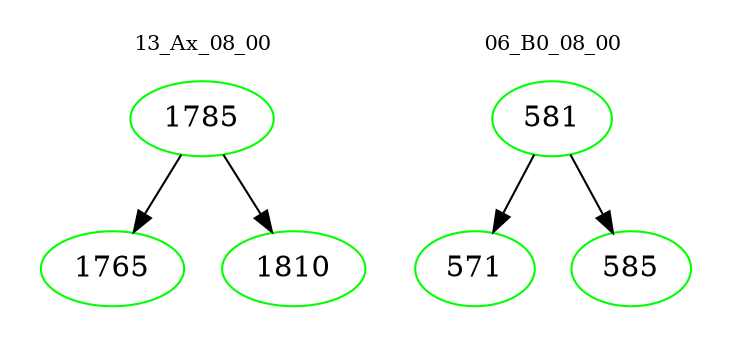 digraph{
subgraph cluster_0 {
color = white
label = "13_Ax_08_00";
fontsize=10;
T0_1785 [label="1785", color="green"]
T0_1785 -> T0_1765 [color="black"]
T0_1765 [label="1765", color="green"]
T0_1785 -> T0_1810 [color="black"]
T0_1810 [label="1810", color="green"]
}
subgraph cluster_1 {
color = white
label = "06_B0_08_00";
fontsize=10;
T1_581 [label="581", color="green"]
T1_581 -> T1_571 [color="black"]
T1_571 [label="571", color="green"]
T1_581 -> T1_585 [color="black"]
T1_585 [label="585", color="green"]
}
}
